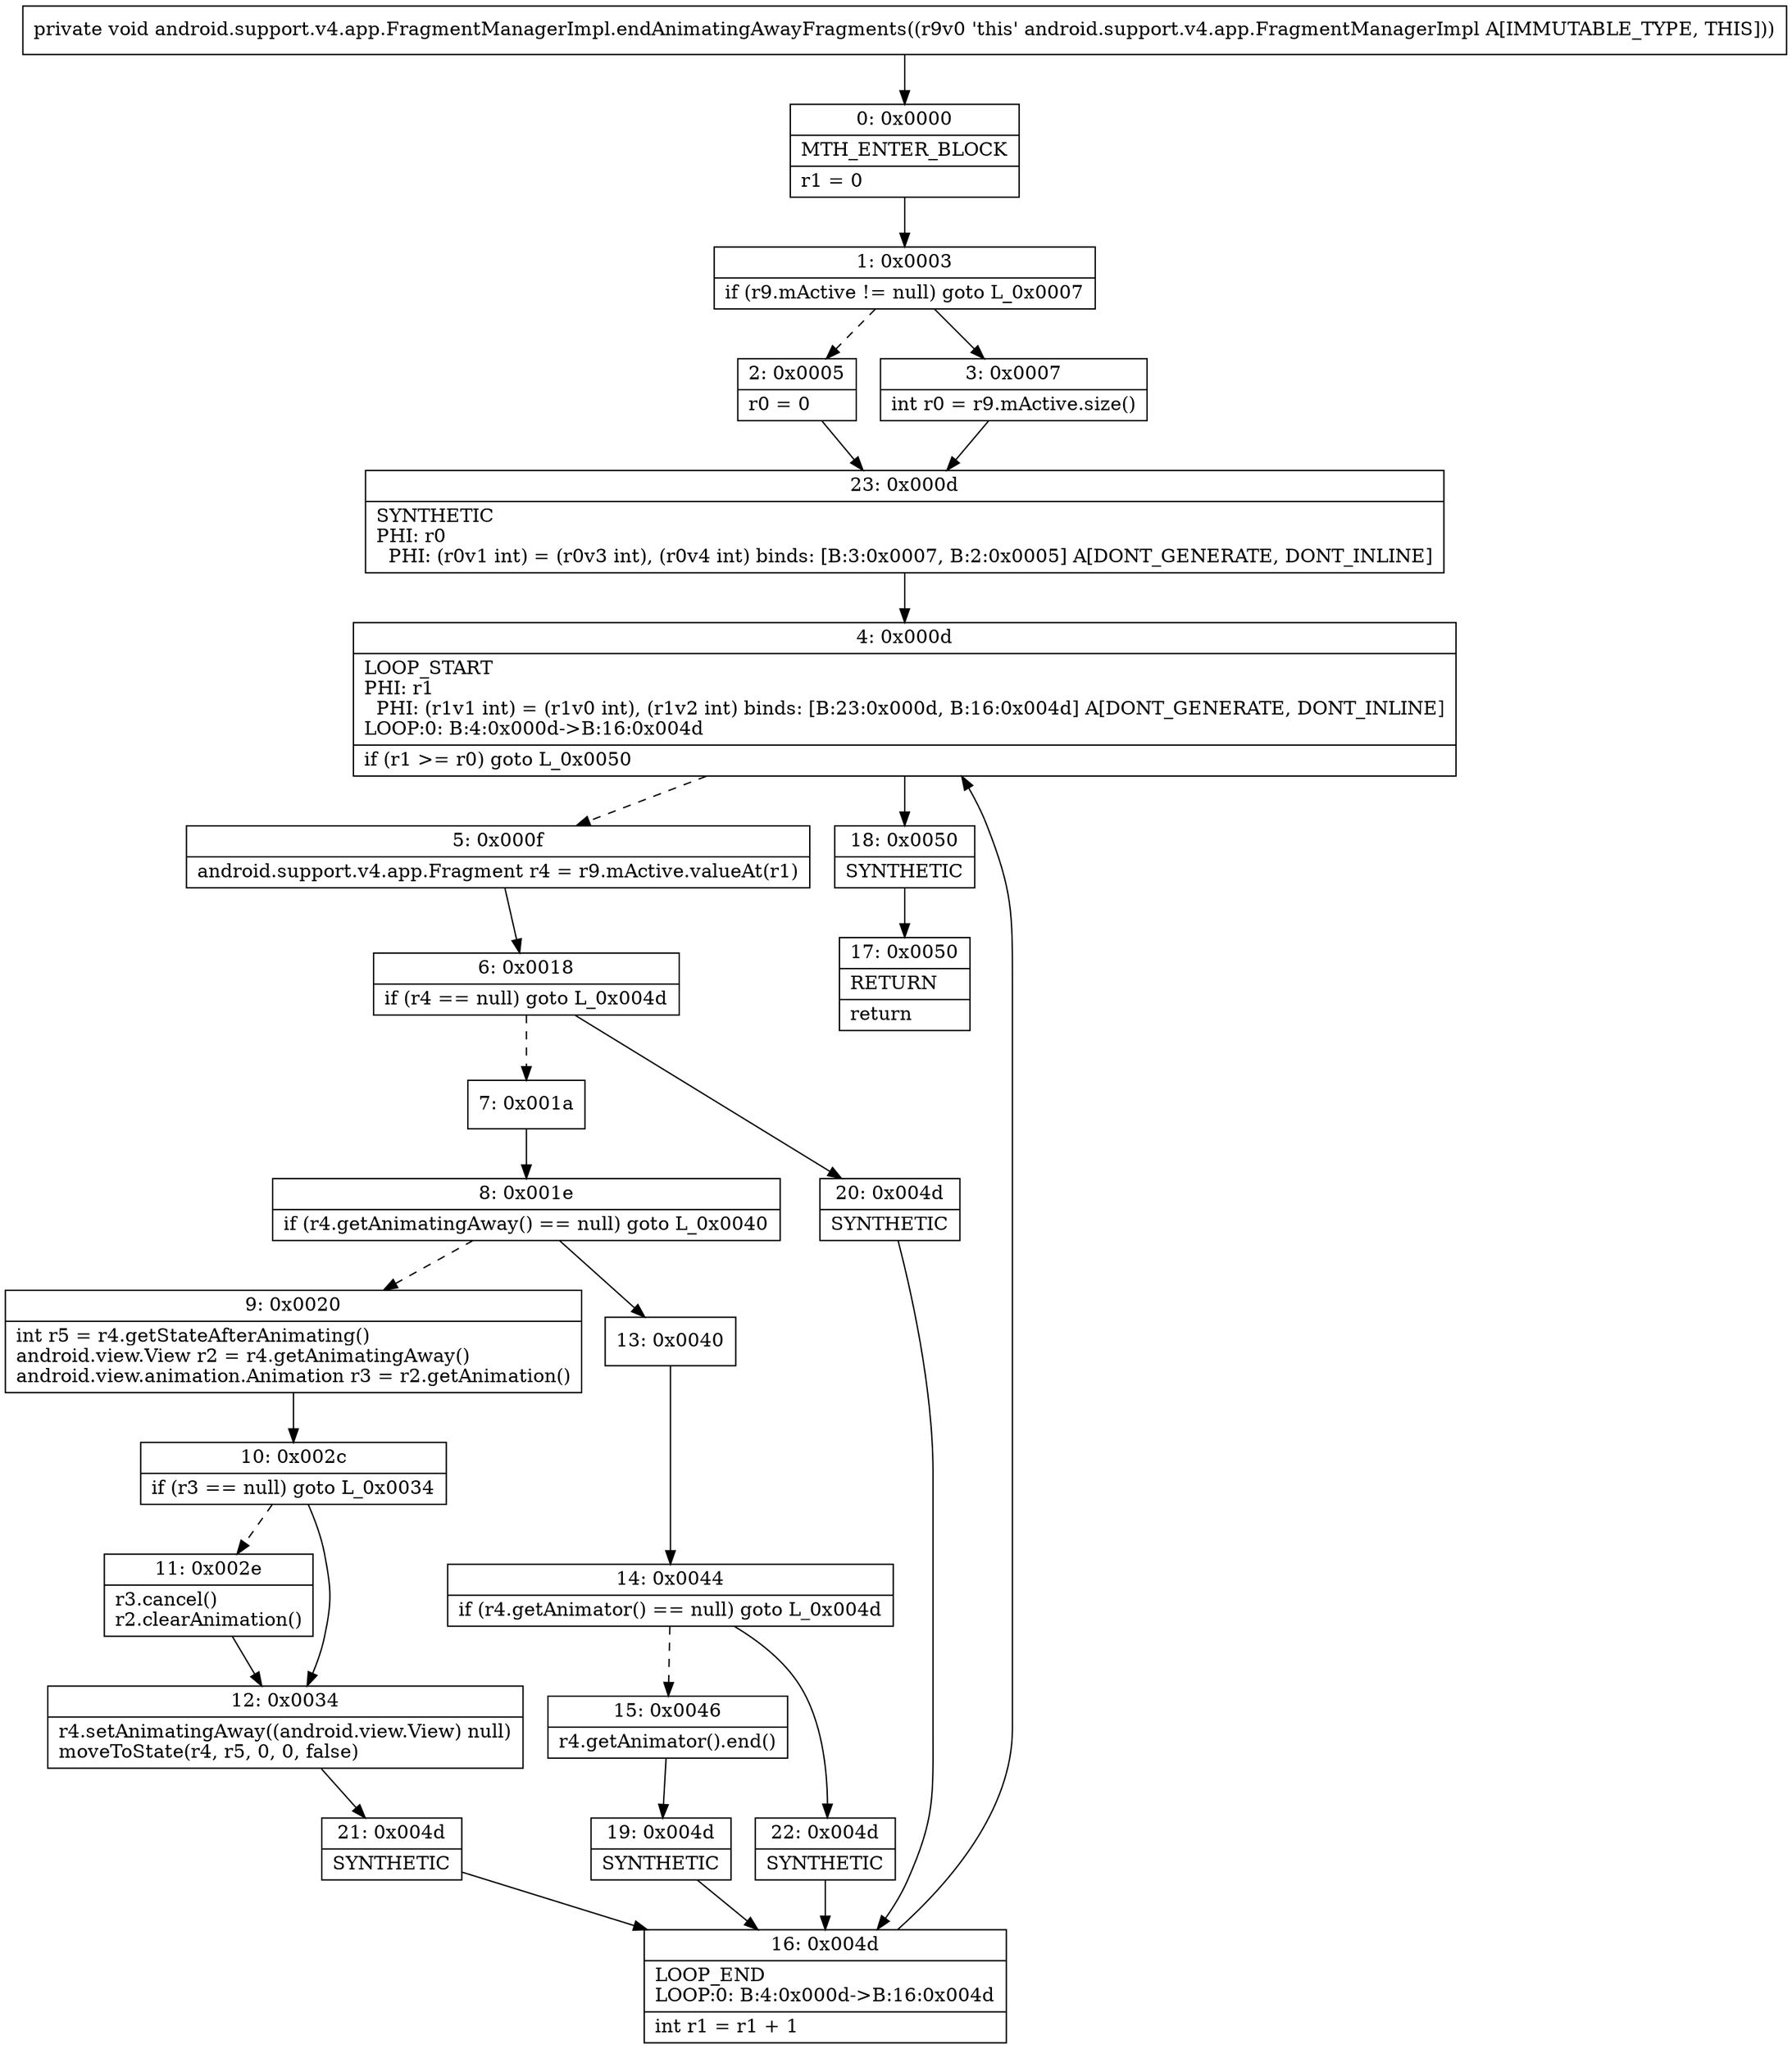 digraph "CFG forandroid.support.v4.app.FragmentManagerImpl.endAnimatingAwayFragments()V" {
Node_0 [shape=record,label="{0\:\ 0x0000|MTH_ENTER_BLOCK\l|r1 = 0\l}"];
Node_1 [shape=record,label="{1\:\ 0x0003|if (r9.mActive != null) goto L_0x0007\l}"];
Node_2 [shape=record,label="{2\:\ 0x0005|r0 = 0\l}"];
Node_3 [shape=record,label="{3\:\ 0x0007|int r0 = r9.mActive.size()\l}"];
Node_4 [shape=record,label="{4\:\ 0x000d|LOOP_START\lPHI: r1 \l  PHI: (r1v1 int) = (r1v0 int), (r1v2 int) binds: [B:23:0x000d, B:16:0x004d] A[DONT_GENERATE, DONT_INLINE]\lLOOP:0: B:4:0x000d\-\>B:16:0x004d\l|if (r1 \>= r0) goto L_0x0050\l}"];
Node_5 [shape=record,label="{5\:\ 0x000f|android.support.v4.app.Fragment r4 = r9.mActive.valueAt(r1)\l}"];
Node_6 [shape=record,label="{6\:\ 0x0018|if (r4 == null) goto L_0x004d\l}"];
Node_7 [shape=record,label="{7\:\ 0x001a}"];
Node_8 [shape=record,label="{8\:\ 0x001e|if (r4.getAnimatingAway() == null) goto L_0x0040\l}"];
Node_9 [shape=record,label="{9\:\ 0x0020|int r5 = r4.getStateAfterAnimating()\landroid.view.View r2 = r4.getAnimatingAway()\landroid.view.animation.Animation r3 = r2.getAnimation()\l}"];
Node_10 [shape=record,label="{10\:\ 0x002c|if (r3 == null) goto L_0x0034\l}"];
Node_11 [shape=record,label="{11\:\ 0x002e|r3.cancel()\lr2.clearAnimation()\l}"];
Node_12 [shape=record,label="{12\:\ 0x0034|r4.setAnimatingAway((android.view.View) null)\lmoveToState(r4, r5, 0, 0, false)\l}"];
Node_13 [shape=record,label="{13\:\ 0x0040}"];
Node_14 [shape=record,label="{14\:\ 0x0044|if (r4.getAnimator() == null) goto L_0x004d\l}"];
Node_15 [shape=record,label="{15\:\ 0x0046|r4.getAnimator().end()\l}"];
Node_16 [shape=record,label="{16\:\ 0x004d|LOOP_END\lLOOP:0: B:4:0x000d\-\>B:16:0x004d\l|int r1 = r1 + 1\l}"];
Node_17 [shape=record,label="{17\:\ 0x0050|RETURN\l|return\l}"];
Node_18 [shape=record,label="{18\:\ 0x0050|SYNTHETIC\l}"];
Node_19 [shape=record,label="{19\:\ 0x004d|SYNTHETIC\l}"];
Node_20 [shape=record,label="{20\:\ 0x004d|SYNTHETIC\l}"];
Node_21 [shape=record,label="{21\:\ 0x004d|SYNTHETIC\l}"];
Node_22 [shape=record,label="{22\:\ 0x004d|SYNTHETIC\l}"];
Node_23 [shape=record,label="{23\:\ 0x000d|SYNTHETIC\lPHI: r0 \l  PHI: (r0v1 int) = (r0v3 int), (r0v4 int) binds: [B:3:0x0007, B:2:0x0005] A[DONT_GENERATE, DONT_INLINE]\l}"];
MethodNode[shape=record,label="{private void android.support.v4.app.FragmentManagerImpl.endAnimatingAwayFragments((r9v0 'this' android.support.v4.app.FragmentManagerImpl A[IMMUTABLE_TYPE, THIS])) }"];
MethodNode -> Node_0;
Node_0 -> Node_1;
Node_1 -> Node_2[style=dashed];
Node_1 -> Node_3;
Node_2 -> Node_23;
Node_3 -> Node_23;
Node_4 -> Node_5[style=dashed];
Node_4 -> Node_18;
Node_5 -> Node_6;
Node_6 -> Node_7[style=dashed];
Node_6 -> Node_20;
Node_7 -> Node_8;
Node_8 -> Node_9[style=dashed];
Node_8 -> Node_13;
Node_9 -> Node_10;
Node_10 -> Node_11[style=dashed];
Node_10 -> Node_12;
Node_11 -> Node_12;
Node_12 -> Node_21;
Node_13 -> Node_14;
Node_14 -> Node_15[style=dashed];
Node_14 -> Node_22;
Node_15 -> Node_19;
Node_16 -> Node_4;
Node_18 -> Node_17;
Node_19 -> Node_16;
Node_20 -> Node_16;
Node_21 -> Node_16;
Node_22 -> Node_16;
Node_23 -> Node_4;
}

